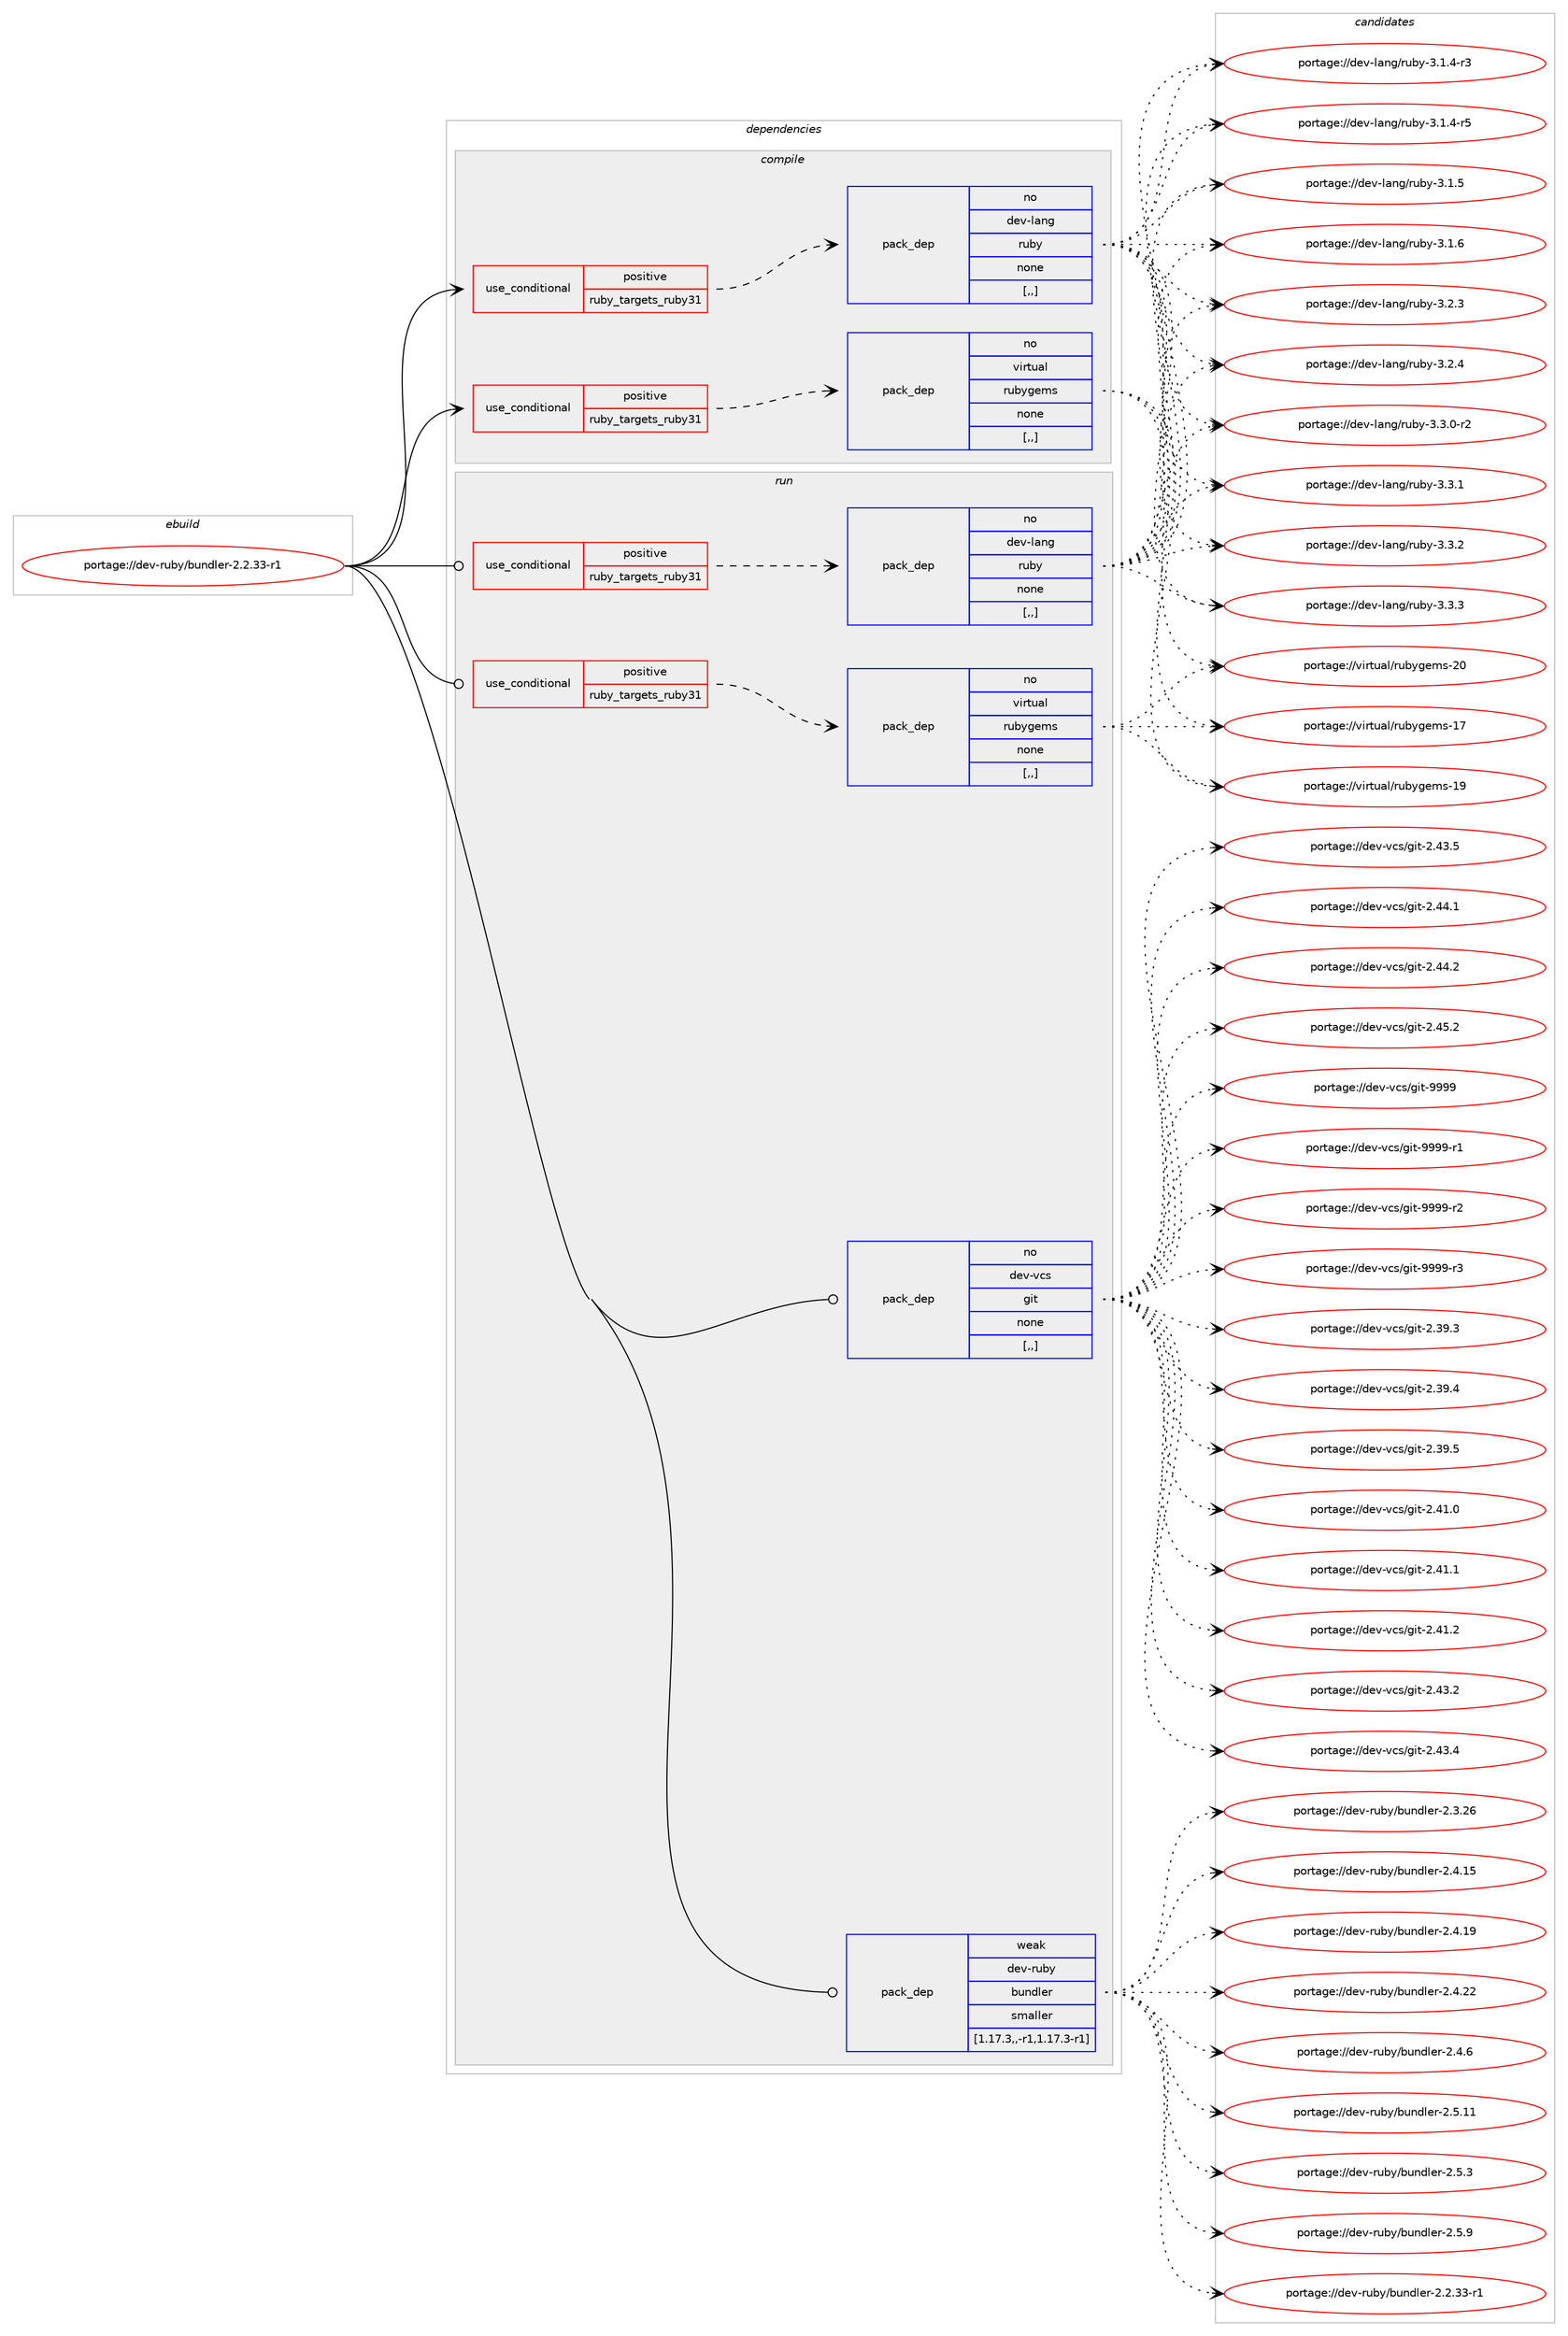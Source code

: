 digraph prolog {

# *************
# Graph options
# *************

newrank=true;
concentrate=true;
compound=true;
graph [rankdir=LR,fontname=Helvetica,fontsize=10,ranksep=1.5];#, ranksep=2.5, nodesep=0.2];
edge  [arrowhead=vee];
node  [fontname=Helvetica,fontsize=10];

# **********
# The ebuild
# **********

subgraph cluster_leftcol {
color=gray;
rank=same;
label=<<i>ebuild</i>>;
id [label="portage://dev-ruby/bundler-2.2.33-r1", color=red, width=4, href="../dev-ruby/bundler-2.2.33-r1.svg"];
}

# ****************
# The dependencies
# ****************

subgraph cluster_midcol {
color=gray;
label=<<i>dependencies</i>>;
subgraph cluster_compile {
fillcolor="#eeeeee";
style=filled;
label=<<i>compile</i>>;
subgraph cond44081 {
dependency174660 [label=<<TABLE BORDER="0" CELLBORDER="1" CELLSPACING="0" CELLPADDING="4"><TR><TD ROWSPAN="3" CELLPADDING="10">use_conditional</TD></TR><TR><TD>positive</TD></TR><TR><TD>ruby_targets_ruby31</TD></TR></TABLE>>, shape=none, color=red];
subgraph pack129319 {
dependency174661 [label=<<TABLE BORDER="0" CELLBORDER="1" CELLSPACING="0" CELLPADDING="4" WIDTH="220"><TR><TD ROWSPAN="6" CELLPADDING="30">pack_dep</TD></TR><TR><TD WIDTH="110">no</TD></TR><TR><TD>dev-lang</TD></TR><TR><TD>ruby</TD></TR><TR><TD>none</TD></TR><TR><TD>[,,]</TD></TR></TABLE>>, shape=none, color=blue];
}
dependency174660:e -> dependency174661:w [weight=20,style="dashed",arrowhead="vee"];
}
id:e -> dependency174660:w [weight=20,style="solid",arrowhead="vee"];
subgraph cond44082 {
dependency174662 [label=<<TABLE BORDER="0" CELLBORDER="1" CELLSPACING="0" CELLPADDING="4"><TR><TD ROWSPAN="3" CELLPADDING="10">use_conditional</TD></TR><TR><TD>positive</TD></TR><TR><TD>ruby_targets_ruby31</TD></TR></TABLE>>, shape=none, color=red];
subgraph pack129320 {
dependency174663 [label=<<TABLE BORDER="0" CELLBORDER="1" CELLSPACING="0" CELLPADDING="4" WIDTH="220"><TR><TD ROWSPAN="6" CELLPADDING="30">pack_dep</TD></TR><TR><TD WIDTH="110">no</TD></TR><TR><TD>virtual</TD></TR><TR><TD>rubygems</TD></TR><TR><TD>none</TD></TR><TR><TD>[,,]</TD></TR></TABLE>>, shape=none, color=blue];
}
dependency174662:e -> dependency174663:w [weight=20,style="dashed",arrowhead="vee"];
}
id:e -> dependency174662:w [weight=20,style="solid",arrowhead="vee"];
}
subgraph cluster_compileandrun {
fillcolor="#eeeeee";
style=filled;
label=<<i>compile and run</i>>;
}
subgraph cluster_run {
fillcolor="#eeeeee";
style=filled;
label=<<i>run</i>>;
subgraph cond44083 {
dependency174664 [label=<<TABLE BORDER="0" CELLBORDER="1" CELLSPACING="0" CELLPADDING="4"><TR><TD ROWSPAN="3" CELLPADDING="10">use_conditional</TD></TR><TR><TD>positive</TD></TR><TR><TD>ruby_targets_ruby31</TD></TR></TABLE>>, shape=none, color=red];
subgraph pack129321 {
dependency174665 [label=<<TABLE BORDER="0" CELLBORDER="1" CELLSPACING="0" CELLPADDING="4" WIDTH="220"><TR><TD ROWSPAN="6" CELLPADDING="30">pack_dep</TD></TR><TR><TD WIDTH="110">no</TD></TR><TR><TD>dev-lang</TD></TR><TR><TD>ruby</TD></TR><TR><TD>none</TD></TR><TR><TD>[,,]</TD></TR></TABLE>>, shape=none, color=blue];
}
dependency174664:e -> dependency174665:w [weight=20,style="dashed",arrowhead="vee"];
}
id:e -> dependency174664:w [weight=20,style="solid",arrowhead="odot"];
subgraph cond44084 {
dependency174666 [label=<<TABLE BORDER="0" CELLBORDER="1" CELLSPACING="0" CELLPADDING="4"><TR><TD ROWSPAN="3" CELLPADDING="10">use_conditional</TD></TR><TR><TD>positive</TD></TR><TR><TD>ruby_targets_ruby31</TD></TR></TABLE>>, shape=none, color=red];
subgraph pack129322 {
dependency174667 [label=<<TABLE BORDER="0" CELLBORDER="1" CELLSPACING="0" CELLPADDING="4" WIDTH="220"><TR><TD ROWSPAN="6" CELLPADDING="30">pack_dep</TD></TR><TR><TD WIDTH="110">no</TD></TR><TR><TD>virtual</TD></TR><TR><TD>rubygems</TD></TR><TR><TD>none</TD></TR><TR><TD>[,,]</TD></TR></TABLE>>, shape=none, color=blue];
}
dependency174666:e -> dependency174667:w [weight=20,style="dashed",arrowhead="vee"];
}
id:e -> dependency174666:w [weight=20,style="solid",arrowhead="odot"];
subgraph pack129323 {
dependency174668 [label=<<TABLE BORDER="0" CELLBORDER="1" CELLSPACING="0" CELLPADDING="4" WIDTH="220"><TR><TD ROWSPAN="6" CELLPADDING="30">pack_dep</TD></TR><TR><TD WIDTH="110">no</TD></TR><TR><TD>dev-vcs</TD></TR><TR><TD>git</TD></TR><TR><TD>none</TD></TR><TR><TD>[,,]</TD></TR></TABLE>>, shape=none, color=blue];
}
id:e -> dependency174668:w [weight=20,style="solid",arrowhead="odot"];
subgraph pack129324 {
dependency174669 [label=<<TABLE BORDER="0" CELLBORDER="1" CELLSPACING="0" CELLPADDING="4" WIDTH="220"><TR><TD ROWSPAN="6" CELLPADDING="30">pack_dep</TD></TR><TR><TD WIDTH="110">weak</TD></TR><TR><TD>dev-ruby</TD></TR><TR><TD>bundler</TD></TR><TR><TD>smaller</TD></TR><TR><TD>[1.17.3,,-r1,1.17.3-r1]</TD></TR></TABLE>>, shape=none, color=blue];
}
id:e -> dependency174669:w [weight=20,style="solid",arrowhead="odot"];
}
}

# **************
# The candidates
# **************

subgraph cluster_choices {
rank=same;
color=gray;
label=<<i>candidates</i>>;

subgraph choice129319 {
color=black;
nodesep=1;
choice100101118451089711010347114117981214551464946524511451 [label="portage://dev-lang/ruby-3.1.4-r3", color=red, width=4,href="../dev-lang/ruby-3.1.4-r3.svg"];
choice100101118451089711010347114117981214551464946524511453 [label="portage://dev-lang/ruby-3.1.4-r5", color=red, width=4,href="../dev-lang/ruby-3.1.4-r5.svg"];
choice10010111845108971101034711411798121455146494653 [label="portage://dev-lang/ruby-3.1.5", color=red, width=4,href="../dev-lang/ruby-3.1.5.svg"];
choice10010111845108971101034711411798121455146494654 [label="portage://dev-lang/ruby-3.1.6", color=red, width=4,href="../dev-lang/ruby-3.1.6.svg"];
choice10010111845108971101034711411798121455146504651 [label="portage://dev-lang/ruby-3.2.3", color=red, width=4,href="../dev-lang/ruby-3.2.3.svg"];
choice10010111845108971101034711411798121455146504652 [label="portage://dev-lang/ruby-3.2.4", color=red, width=4,href="../dev-lang/ruby-3.2.4.svg"];
choice100101118451089711010347114117981214551465146484511450 [label="portage://dev-lang/ruby-3.3.0-r2", color=red, width=4,href="../dev-lang/ruby-3.3.0-r2.svg"];
choice10010111845108971101034711411798121455146514649 [label="portage://dev-lang/ruby-3.3.1", color=red, width=4,href="../dev-lang/ruby-3.3.1.svg"];
choice10010111845108971101034711411798121455146514650 [label="portage://dev-lang/ruby-3.3.2", color=red, width=4,href="../dev-lang/ruby-3.3.2.svg"];
choice10010111845108971101034711411798121455146514651 [label="portage://dev-lang/ruby-3.3.3", color=red, width=4,href="../dev-lang/ruby-3.3.3.svg"];
dependency174661:e -> choice100101118451089711010347114117981214551464946524511451:w [style=dotted,weight="100"];
dependency174661:e -> choice100101118451089711010347114117981214551464946524511453:w [style=dotted,weight="100"];
dependency174661:e -> choice10010111845108971101034711411798121455146494653:w [style=dotted,weight="100"];
dependency174661:e -> choice10010111845108971101034711411798121455146494654:w [style=dotted,weight="100"];
dependency174661:e -> choice10010111845108971101034711411798121455146504651:w [style=dotted,weight="100"];
dependency174661:e -> choice10010111845108971101034711411798121455146504652:w [style=dotted,weight="100"];
dependency174661:e -> choice100101118451089711010347114117981214551465146484511450:w [style=dotted,weight="100"];
dependency174661:e -> choice10010111845108971101034711411798121455146514649:w [style=dotted,weight="100"];
dependency174661:e -> choice10010111845108971101034711411798121455146514650:w [style=dotted,weight="100"];
dependency174661:e -> choice10010111845108971101034711411798121455146514651:w [style=dotted,weight="100"];
}
subgraph choice129320 {
color=black;
nodesep=1;
choice118105114116117971084711411798121103101109115454955 [label="portage://virtual/rubygems-17", color=red, width=4,href="../virtual/rubygems-17.svg"];
choice118105114116117971084711411798121103101109115454957 [label="portage://virtual/rubygems-19", color=red, width=4,href="../virtual/rubygems-19.svg"];
choice118105114116117971084711411798121103101109115455048 [label="portage://virtual/rubygems-20", color=red, width=4,href="../virtual/rubygems-20.svg"];
dependency174663:e -> choice118105114116117971084711411798121103101109115454955:w [style=dotted,weight="100"];
dependency174663:e -> choice118105114116117971084711411798121103101109115454957:w [style=dotted,weight="100"];
dependency174663:e -> choice118105114116117971084711411798121103101109115455048:w [style=dotted,weight="100"];
}
subgraph choice129321 {
color=black;
nodesep=1;
choice100101118451089711010347114117981214551464946524511451 [label="portage://dev-lang/ruby-3.1.4-r3", color=red, width=4,href="../dev-lang/ruby-3.1.4-r3.svg"];
choice100101118451089711010347114117981214551464946524511453 [label="portage://dev-lang/ruby-3.1.4-r5", color=red, width=4,href="../dev-lang/ruby-3.1.4-r5.svg"];
choice10010111845108971101034711411798121455146494653 [label="portage://dev-lang/ruby-3.1.5", color=red, width=4,href="../dev-lang/ruby-3.1.5.svg"];
choice10010111845108971101034711411798121455146494654 [label="portage://dev-lang/ruby-3.1.6", color=red, width=4,href="../dev-lang/ruby-3.1.6.svg"];
choice10010111845108971101034711411798121455146504651 [label="portage://dev-lang/ruby-3.2.3", color=red, width=4,href="../dev-lang/ruby-3.2.3.svg"];
choice10010111845108971101034711411798121455146504652 [label="portage://dev-lang/ruby-3.2.4", color=red, width=4,href="../dev-lang/ruby-3.2.4.svg"];
choice100101118451089711010347114117981214551465146484511450 [label="portage://dev-lang/ruby-3.3.0-r2", color=red, width=4,href="../dev-lang/ruby-3.3.0-r2.svg"];
choice10010111845108971101034711411798121455146514649 [label="portage://dev-lang/ruby-3.3.1", color=red, width=4,href="../dev-lang/ruby-3.3.1.svg"];
choice10010111845108971101034711411798121455146514650 [label="portage://dev-lang/ruby-3.3.2", color=red, width=4,href="../dev-lang/ruby-3.3.2.svg"];
choice10010111845108971101034711411798121455146514651 [label="portage://dev-lang/ruby-3.3.3", color=red, width=4,href="../dev-lang/ruby-3.3.3.svg"];
dependency174665:e -> choice100101118451089711010347114117981214551464946524511451:w [style=dotted,weight="100"];
dependency174665:e -> choice100101118451089711010347114117981214551464946524511453:w [style=dotted,weight="100"];
dependency174665:e -> choice10010111845108971101034711411798121455146494653:w [style=dotted,weight="100"];
dependency174665:e -> choice10010111845108971101034711411798121455146494654:w [style=dotted,weight="100"];
dependency174665:e -> choice10010111845108971101034711411798121455146504651:w [style=dotted,weight="100"];
dependency174665:e -> choice10010111845108971101034711411798121455146504652:w [style=dotted,weight="100"];
dependency174665:e -> choice100101118451089711010347114117981214551465146484511450:w [style=dotted,weight="100"];
dependency174665:e -> choice10010111845108971101034711411798121455146514649:w [style=dotted,weight="100"];
dependency174665:e -> choice10010111845108971101034711411798121455146514650:w [style=dotted,weight="100"];
dependency174665:e -> choice10010111845108971101034711411798121455146514651:w [style=dotted,weight="100"];
}
subgraph choice129322 {
color=black;
nodesep=1;
choice118105114116117971084711411798121103101109115454955 [label="portage://virtual/rubygems-17", color=red, width=4,href="../virtual/rubygems-17.svg"];
choice118105114116117971084711411798121103101109115454957 [label="portage://virtual/rubygems-19", color=red, width=4,href="../virtual/rubygems-19.svg"];
choice118105114116117971084711411798121103101109115455048 [label="portage://virtual/rubygems-20", color=red, width=4,href="../virtual/rubygems-20.svg"];
dependency174667:e -> choice118105114116117971084711411798121103101109115454955:w [style=dotted,weight="100"];
dependency174667:e -> choice118105114116117971084711411798121103101109115454957:w [style=dotted,weight="100"];
dependency174667:e -> choice118105114116117971084711411798121103101109115455048:w [style=dotted,weight="100"];
}
subgraph choice129323 {
color=black;
nodesep=1;
choice10010111845118991154710310511645504651574651 [label="portage://dev-vcs/git-2.39.3", color=red, width=4,href="../dev-vcs/git-2.39.3.svg"];
choice10010111845118991154710310511645504651574652 [label="portage://dev-vcs/git-2.39.4", color=red, width=4,href="../dev-vcs/git-2.39.4.svg"];
choice10010111845118991154710310511645504651574653 [label="portage://dev-vcs/git-2.39.5", color=red, width=4,href="../dev-vcs/git-2.39.5.svg"];
choice10010111845118991154710310511645504652494648 [label="portage://dev-vcs/git-2.41.0", color=red, width=4,href="../dev-vcs/git-2.41.0.svg"];
choice10010111845118991154710310511645504652494649 [label="portage://dev-vcs/git-2.41.1", color=red, width=4,href="../dev-vcs/git-2.41.1.svg"];
choice10010111845118991154710310511645504652494650 [label="portage://dev-vcs/git-2.41.2", color=red, width=4,href="../dev-vcs/git-2.41.2.svg"];
choice10010111845118991154710310511645504652514650 [label="portage://dev-vcs/git-2.43.2", color=red, width=4,href="../dev-vcs/git-2.43.2.svg"];
choice10010111845118991154710310511645504652514652 [label="portage://dev-vcs/git-2.43.4", color=red, width=4,href="../dev-vcs/git-2.43.4.svg"];
choice10010111845118991154710310511645504652514653 [label="portage://dev-vcs/git-2.43.5", color=red, width=4,href="../dev-vcs/git-2.43.5.svg"];
choice10010111845118991154710310511645504652524649 [label="portage://dev-vcs/git-2.44.1", color=red, width=4,href="../dev-vcs/git-2.44.1.svg"];
choice10010111845118991154710310511645504652524650 [label="portage://dev-vcs/git-2.44.2", color=red, width=4,href="../dev-vcs/git-2.44.2.svg"];
choice10010111845118991154710310511645504652534650 [label="portage://dev-vcs/git-2.45.2", color=red, width=4,href="../dev-vcs/git-2.45.2.svg"];
choice1001011184511899115471031051164557575757 [label="portage://dev-vcs/git-9999", color=red, width=4,href="../dev-vcs/git-9999.svg"];
choice10010111845118991154710310511645575757574511449 [label="portage://dev-vcs/git-9999-r1", color=red, width=4,href="../dev-vcs/git-9999-r1.svg"];
choice10010111845118991154710310511645575757574511450 [label="portage://dev-vcs/git-9999-r2", color=red, width=4,href="../dev-vcs/git-9999-r2.svg"];
choice10010111845118991154710310511645575757574511451 [label="portage://dev-vcs/git-9999-r3", color=red, width=4,href="../dev-vcs/git-9999-r3.svg"];
dependency174668:e -> choice10010111845118991154710310511645504651574651:w [style=dotted,weight="100"];
dependency174668:e -> choice10010111845118991154710310511645504651574652:w [style=dotted,weight="100"];
dependency174668:e -> choice10010111845118991154710310511645504651574653:w [style=dotted,weight="100"];
dependency174668:e -> choice10010111845118991154710310511645504652494648:w [style=dotted,weight="100"];
dependency174668:e -> choice10010111845118991154710310511645504652494649:w [style=dotted,weight="100"];
dependency174668:e -> choice10010111845118991154710310511645504652494650:w [style=dotted,weight="100"];
dependency174668:e -> choice10010111845118991154710310511645504652514650:w [style=dotted,weight="100"];
dependency174668:e -> choice10010111845118991154710310511645504652514652:w [style=dotted,weight="100"];
dependency174668:e -> choice10010111845118991154710310511645504652514653:w [style=dotted,weight="100"];
dependency174668:e -> choice10010111845118991154710310511645504652524649:w [style=dotted,weight="100"];
dependency174668:e -> choice10010111845118991154710310511645504652524650:w [style=dotted,weight="100"];
dependency174668:e -> choice10010111845118991154710310511645504652534650:w [style=dotted,weight="100"];
dependency174668:e -> choice1001011184511899115471031051164557575757:w [style=dotted,weight="100"];
dependency174668:e -> choice10010111845118991154710310511645575757574511449:w [style=dotted,weight="100"];
dependency174668:e -> choice10010111845118991154710310511645575757574511450:w [style=dotted,weight="100"];
dependency174668:e -> choice10010111845118991154710310511645575757574511451:w [style=dotted,weight="100"];
}
subgraph choice129324 {
color=black;
nodesep=1;
choice10010111845114117981214798117110100108101114455046504651514511449 [label="portage://dev-ruby/bundler-2.2.33-r1", color=red, width=4,href="../dev-ruby/bundler-2.2.33-r1.svg"];
choice1001011184511411798121479811711010010810111445504651465054 [label="portage://dev-ruby/bundler-2.3.26", color=red, width=4,href="../dev-ruby/bundler-2.3.26.svg"];
choice1001011184511411798121479811711010010810111445504652464953 [label="portage://dev-ruby/bundler-2.4.15", color=red, width=4,href="../dev-ruby/bundler-2.4.15.svg"];
choice1001011184511411798121479811711010010810111445504652464957 [label="portage://dev-ruby/bundler-2.4.19", color=red, width=4,href="../dev-ruby/bundler-2.4.19.svg"];
choice1001011184511411798121479811711010010810111445504652465050 [label="portage://dev-ruby/bundler-2.4.22", color=red, width=4,href="../dev-ruby/bundler-2.4.22.svg"];
choice10010111845114117981214798117110100108101114455046524654 [label="portage://dev-ruby/bundler-2.4.6", color=red, width=4,href="../dev-ruby/bundler-2.4.6.svg"];
choice1001011184511411798121479811711010010810111445504653464949 [label="portage://dev-ruby/bundler-2.5.11", color=red, width=4,href="../dev-ruby/bundler-2.5.11.svg"];
choice10010111845114117981214798117110100108101114455046534651 [label="portage://dev-ruby/bundler-2.5.3", color=red, width=4,href="../dev-ruby/bundler-2.5.3.svg"];
choice10010111845114117981214798117110100108101114455046534657 [label="portage://dev-ruby/bundler-2.5.9", color=red, width=4,href="../dev-ruby/bundler-2.5.9.svg"];
dependency174669:e -> choice10010111845114117981214798117110100108101114455046504651514511449:w [style=dotted,weight="100"];
dependency174669:e -> choice1001011184511411798121479811711010010810111445504651465054:w [style=dotted,weight="100"];
dependency174669:e -> choice1001011184511411798121479811711010010810111445504652464953:w [style=dotted,weight="100"];
dependency174669:e -> choice1001011184511411798121479811711010010810111445504652464957:w [style=dotted,weight="100"];
dependency174669:e -> choice1001011184511411798121479811711010010810111445504652465050:w [style=dotted,weight="100"];
dependency174669:e -> choice10010111845114117981214798117110100108101114455046524654:w [style=dotted,weight="100"];
dependency174669:e -> choice1001011184511411798121479811711010010810111445504653464949:w [style=dotted,weight="100"];
dependency174669:e -> choice10010111845114117981214798117110100108101114455046534651:w [style=dotted,weight="100"];
dependency174669:e -> choice10010111845114117981214798117110100108101114455046534657:w [style=dotted,weight="100"];
}
}

}
